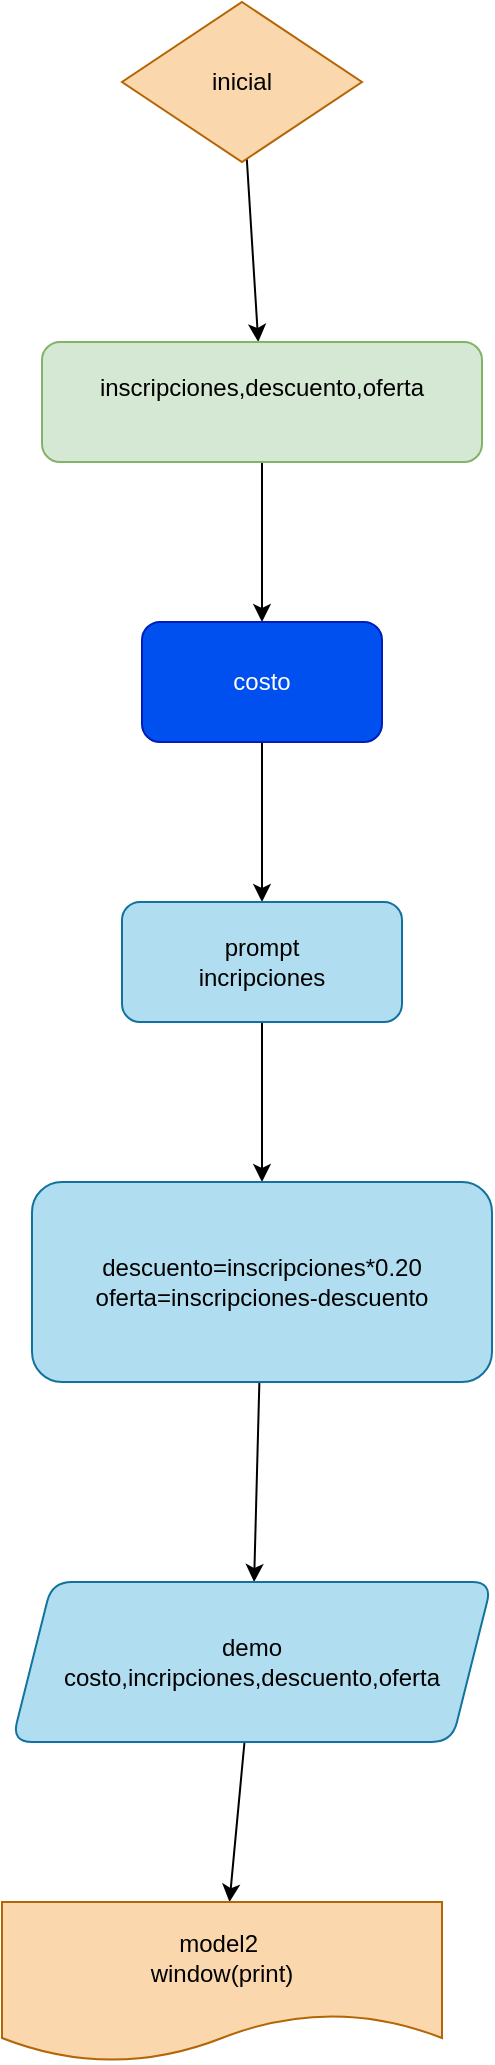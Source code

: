 <mxfile>
    <diagram id="HS05O8bbcYbtCyIN8iZ7" name="Page-1">
        <mxGraphModel dx="746" dy="341" grid="1" gridSize="10" guides="1" tooltips="1" connect="1" arrows="1" fold="1" page="1" pageScale="1" pageWidth="850" pageHeight="1100" math="0" shadow="0">
            <root>
                <mxCell id="0"/>
                <mxCell id="1" parent="0"/>
                <mxCell id="4" value="" style="edgeStyle=none;html=1;" edge="1" parent="1" source="2" target="3">
                    <mxGeometry relative="1" as="geometry"/>
                </mxCell>
                <mxCell id="2" value="inicial" style="rhombus;whiteSpace=wrap;html=1;fillColor=#fad7ac;strokeColor=#b46504;" vertex="1" parent="1">
                    <mxGeometry x="310" y="20" width="120" height="80" as="geometry"/>
                </mxCell>
                <mxCell id="6" value="" style="edgeStyle=none;html=1;" edge="1" parent="1" source="3" target="5">
                    <mxGeometry relative="1" as="geometry"/>
                </mxCell>
                <mxCell id="3" value="inscripciones,descuento,oferta&lt;div&gt;&lt;br&gt;&lt;/div&gt;" style="rounded=1;whiteSpace=wrap;html=1;fillColor=#d5e8d4;strokeColor=#82b366;" vertex="1" parent="1">
                    <mxGeometry x="270" y="190" width="220" height="60" as="geometry"/>
                </mxCell>
                <mxCell id="8" value="" style="edgeStyle=none;html=1;" edge="1" parent="1" source="5" target="7">
                    <mxGeometry relative="1" as="geometry"/>
                </mxCell>
                <mxCell id="5" value="costo" style="whiteSpace=wrap;html=1;fillColor=#0050ef;strokeColor=#001DBC;rounded=1;fontColor=#ffffff;" vertex="1" parent="1">
                    <mxGeometry x="320" y="330" width="120" height="60" as="geometry"/>
                </mxCell>
                <mxCell id="10" value="" style="edgeStyle=none;html=1;" edge="1" parent="1" source="7" target="9">
                    <mxGeometry relative="1" as="geometry"/>
                </mxCell>
                <mxCell id="7" value="prompt&lt;div&gt;incripciones&lt;/div&gt;" style="whiteSpace=wrap;html=1;rounded=1;fillColor=#b1ddf0;strokeColor=#10739e;" vertex="1" parent="1">
                    <mxGeometry x="310" y="470" width="140" height="60" as="geometry"/>
                </mxCell>
                <mxCell id="12" value="" style="edgeStyle=none;html=1;" edge="1" parent="1" source="9" target="11">
                    <mxGeometry relative="1" as="geometry"/>
                </mxCell>
                <mxCell id="9" value="descuento=inscripciones*0.20&lt;div&gt;oferta=inscripciones-descuento&lt;/div&gt;" style="whiteSpace=wrap;html=1;rounded=1;fillColor=#b1ddf0;strokeColor=#10739e;" vertex="1" parent="1">
                    <mxGeometry x="265" y="610" width="230" height="100" as="geometry"/>
                </mxCell>
                <mxCell id="14" value="" style="edgeStyle=none;html=1;" edge="1" parent="1" source="11" target="13">
                    <mxGeometry relative="1" as="geometry"/>
                </mxCell>
                <mxCell id="11" value="demo&lt;div&gt;costo,incripciones,descuento,oferta&lt;/div&gt;" style="shape=parallelogram;perimeter=parallelogramPerimeter;whiteSpace=wrap;html=1;fixedSize=1;rounded=1;fillColor=#b1ddf0;strokeColor=#10739e;" vertex="1" parent="1">
                    <mxGeometry x="255" y="810" width="240" height="80" as="geometry"/>
                </mxCell>
                <mxCell id="13" value="model2&amp;nbsp;&lt;div&gt;window(print)&lt;/div&gt;" style="shape=document;whiteSpace=wrap;html=1;boundedLbl=1;rounded=1;fillColor=#fad7ac;strokeColor=#b46504;" vertex="1" parent="1">
                    <mxGeometry x="250" y="970" width="220" height="80" as="geometry"/>
                </mxCell>
            </root>
        </mxGraphModel>
    </diagram>
</mxfile>